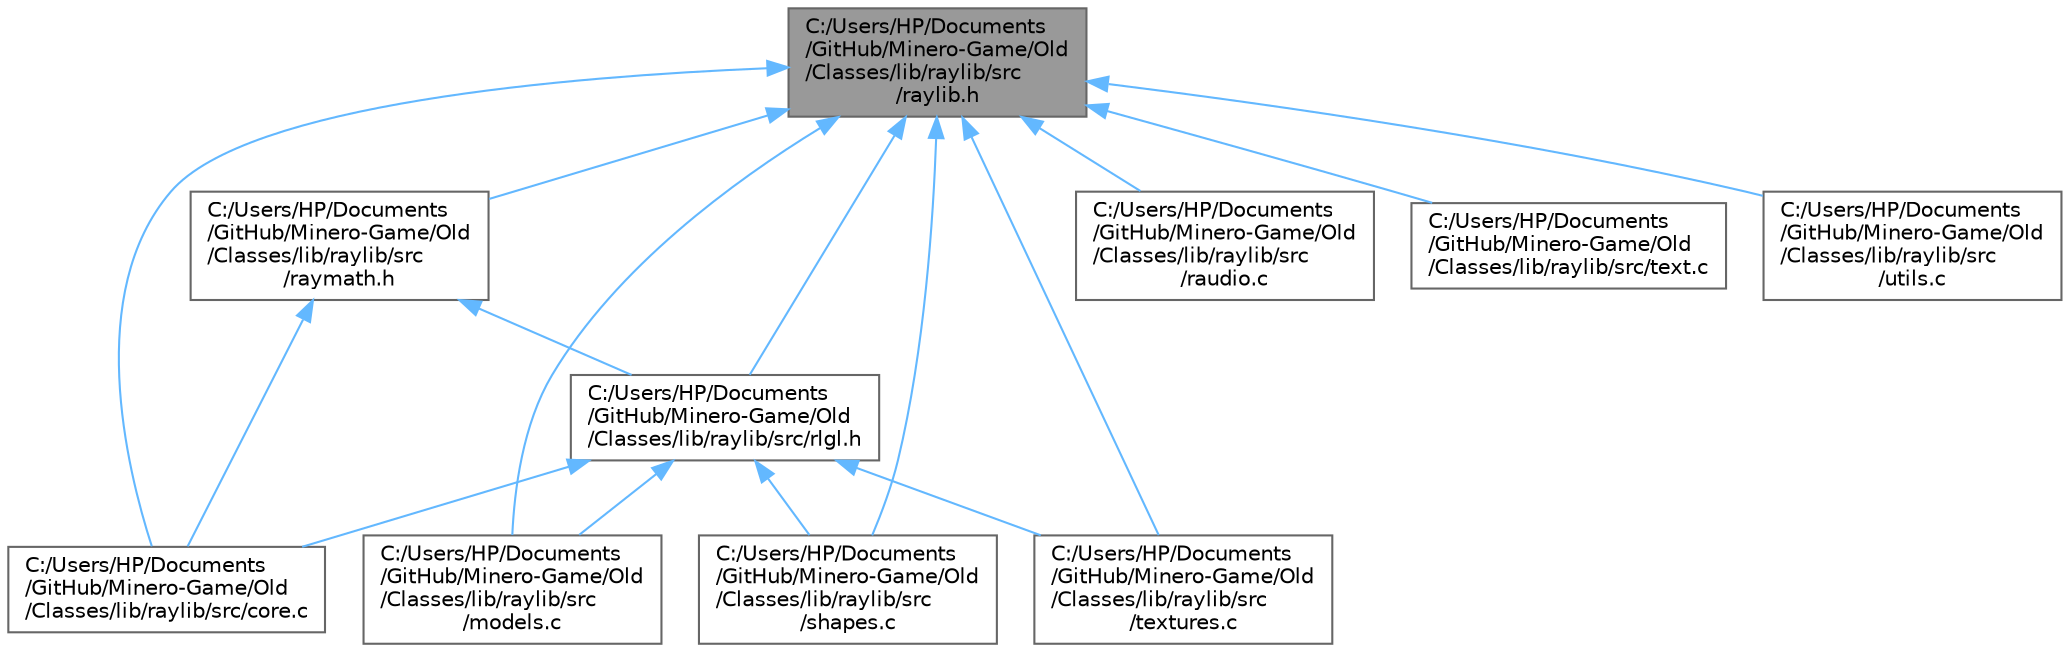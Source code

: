 digraph "C:/Users/HP/Documents/GitHub/Minero-Game/Old/Classes/lib/raylib/src/raylib.h"
{
 // LATEX_PDF_SIZE
  bgcolor="transparent";
  edge [fontname=Helvetica,fontsize=10,labelfontname=Helvetica,labelfontsize=10];
  node [fontname=Helvetica,fontsize=10,shape=box,height=0.2,width=0.4];
  Node1 [id="Node000001",label="C:/Users/HP/Documents\l/GitHub/Minero-Game/Old\l/Classes/lib/raylib/src\l/raylib.h",height=0.2,width=0.4,color="gray40", fillcolor="grey60", style="filled", fontcolor="black",tooltip=" "];
  Node1 -> Node2 [id="edge31_Node000001_Node000002",dir="back",color="steelblue1",style="solid",tooltip=" "];
  Node2 [id="Node000002",label="C:/Users/HP/Documents\l/GitHub/Minero-Game/Old\l/Classes/lib/raylib/src/core.c",height=0.2,width=0.4,color="grey40", fillcolor="white", style="filled",URL="$_old_2_classes_2lib_2raylib_2src_2core_8c.html",tooltip=" "];
  Node1 -> Node3 [id="edge32_Node000001_Node000003",dir="back",color="steelblue1",style="solid",tooltip=" "];
  Node3 [id="Node000003",label="C:/Users/HP/Documents\l/GitHub/Minero-Game/Old\l/Classes/lib/raylib/src\l/models.c",height=0.2,width=0.4,color="grey40", fillcolor="white", style="filled",URL="$_old_2_classes_2lib_2raylib_2src_2models_8c.html",tooltip=" "];
  Node1 -> Node4 [id="edge33_Node000001_Node000004",dir="back",color="steelblue1",style="solid",tooltip=" "];
  Node4 [id="Node000004",label="C:/Users/HP/Documents\l/GitHub/Minero-Game/Old\l/Classes/lib/raylib/src\l/raudio.c",height=0.2,width=0.4,color="grey40", fillcolor="white", style="filled",URL="$_old_2_classes_2lib_2raylib_2src_2raudio_8c.html",tooltip=" "];
  Node1 -> Node5 [id="edge34_Node000001_Node000005",dir="back",color="steelblue1",style="solid",tooltip=" "];
  Node5 [id="Node000005",label="C:/Users/HP/Documents\l/GitHub/Minero-Game/Old\l/Classes/lib/raylib/src\l/raymath.h",height=0.2,width=0.4,color="grey40", fillcolor="white", style="filled",URL="$_old_2_classes_2lib_2raylib_2src_2raymath_8h.html",tooltip=" "];
  Node5 -> Node2 [id="edge35_Node000005_Node000002",dir="back",color="steelblue1",style="solid",tooltip=" "];
  Node5 -> Node6 [id="edge36_Node000005_Node000006",dir="back",color="steelblue1",style="solid",tooltip=" "];
  Node6 [id="Node000006",label="C:/Users/HP/Documents\l/GitHub/Minero-Game/Old\l/Classes/lib/raylib/src/rlgl.h",height=0.2,width=0.4,color="grey40", fillcolor="white", style="filled",URL="$_old_2_classes_2lib_2raylib_2src_2rlgl_8h.html",tooltip=" "];
  Node6 -> Node2 [id="edge37_Node000006_Node000002",dir="back",color="steelblue1",style="solid",tooltip=" "];
  Node6 -> Node3 [id="edge38_Node000006_Node000003",dir="back",color="steelblue1",style="solid",tooltip=" "];
  Node6 -> Node7 [id="edge39_Node000006_Node000007",dir="back",color="steelblue1",style="solid",tooltip=" "];
  Node7 [id="Node000007",label="C:/Users/HP/Documents\l/GitHub/Minero-Game/Old\l/Classes/lib/raylib/src\l/shapes.c",height=0.2,width=0.4,color="grey40", fillcolor="white", style="filled",URL="$_old_2_classes_2lib_2raylib_2src_2shapes_8c.html",tooltip=" "];
  Node6 -> Node8 [id="edge40_Node000006_Node000008",dir="back",color="steelblue1",style="solid",tooltip=" "];
  Node8 [id="Node000008",label="C:/Users/HP/Documents\l/GitHub/Minero-Game/Old\l/Classes/lib/raylib/src\l/textures.c",height=0.2,width=0.4,color="grey40", fillcolor="white", style="filled",URL="$_old_2_classes_2lib_2raylib_2src_2textures_8c.html",tooltip=" "];
  Node1 -> Node6 [id="edge41_Node000001_Node000006",dir="back",color="steelblue1",style="solid",tooltip=" "];
  Node1 -> Node7 [id="edge42_Node000001_Node000007",dir="back",color="steelblue1",style="solid",tooltip=" "];
  Node1 -> Node9 [id="edge43_Node000001_Node000009",dir="back",color="steelblue1",style="solid",tooltip=" "];
  Node9 [id="Node000009",label="C:/Users/HP/Documents\l/GitHub/Minero-Game/Old\l/Classes/lib/raylib/src/text.c",height=0.2,width=0.4,color="grey40", fillcolor="white", style="filled",URL="$_old_2_classes_2lib_2raylib_2src_2text_8c.html",tooltip=" "];
  Node1 -> Node8 [id="edge44_Node000001_Node000008",dir="back",color="steelblue1",style="solid",tooltip=" "];
  Node1 -> Node10 [id="edge45_Node000001_Node000010",dir="back",color="steelblue1",style="solid",tooltip=" "];
  Node10 [id="Node000010",label="C:/Users/HP/Documents\l/GitHub/Minero-Game/Old\l/Classes/lib/raylib/src\l/utils.c",height=0.2,width=0.4,color="grey40", fillcolor="white", style="filled",URL="$_old_2_classes_2lib_2raylib_2src_2utils_8c.html",tooltip=" "];
}
